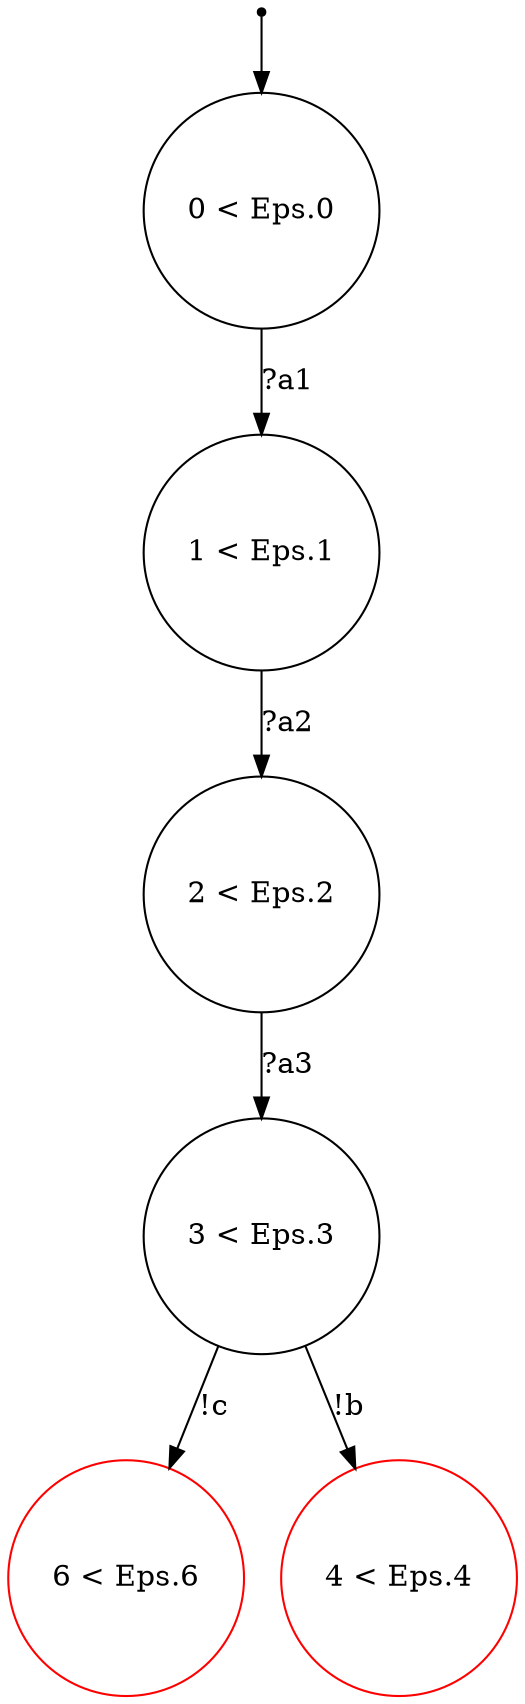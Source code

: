 digraph {
 node [shape=point] ENTRY
 node [shape=circle]
6 [label="6 < Eps.6
" color="red"]
2 [label="2 < Eps.2
"]
1 [label="1 < Eps.1
"]
3 [label="3 < Eps.3
"]
4 [label="4 < Eps.4
" color="red"]
0 [label="0 < Eps.0
"]
ENTRY -> 0
3 -> 6 [label="!c"]
0 -> 1 [label="?a1"]
3 -> 4 [label="!b"]
2 -> 3 [label="?a3"]
1 -> 2 [label="?a2"]

}
